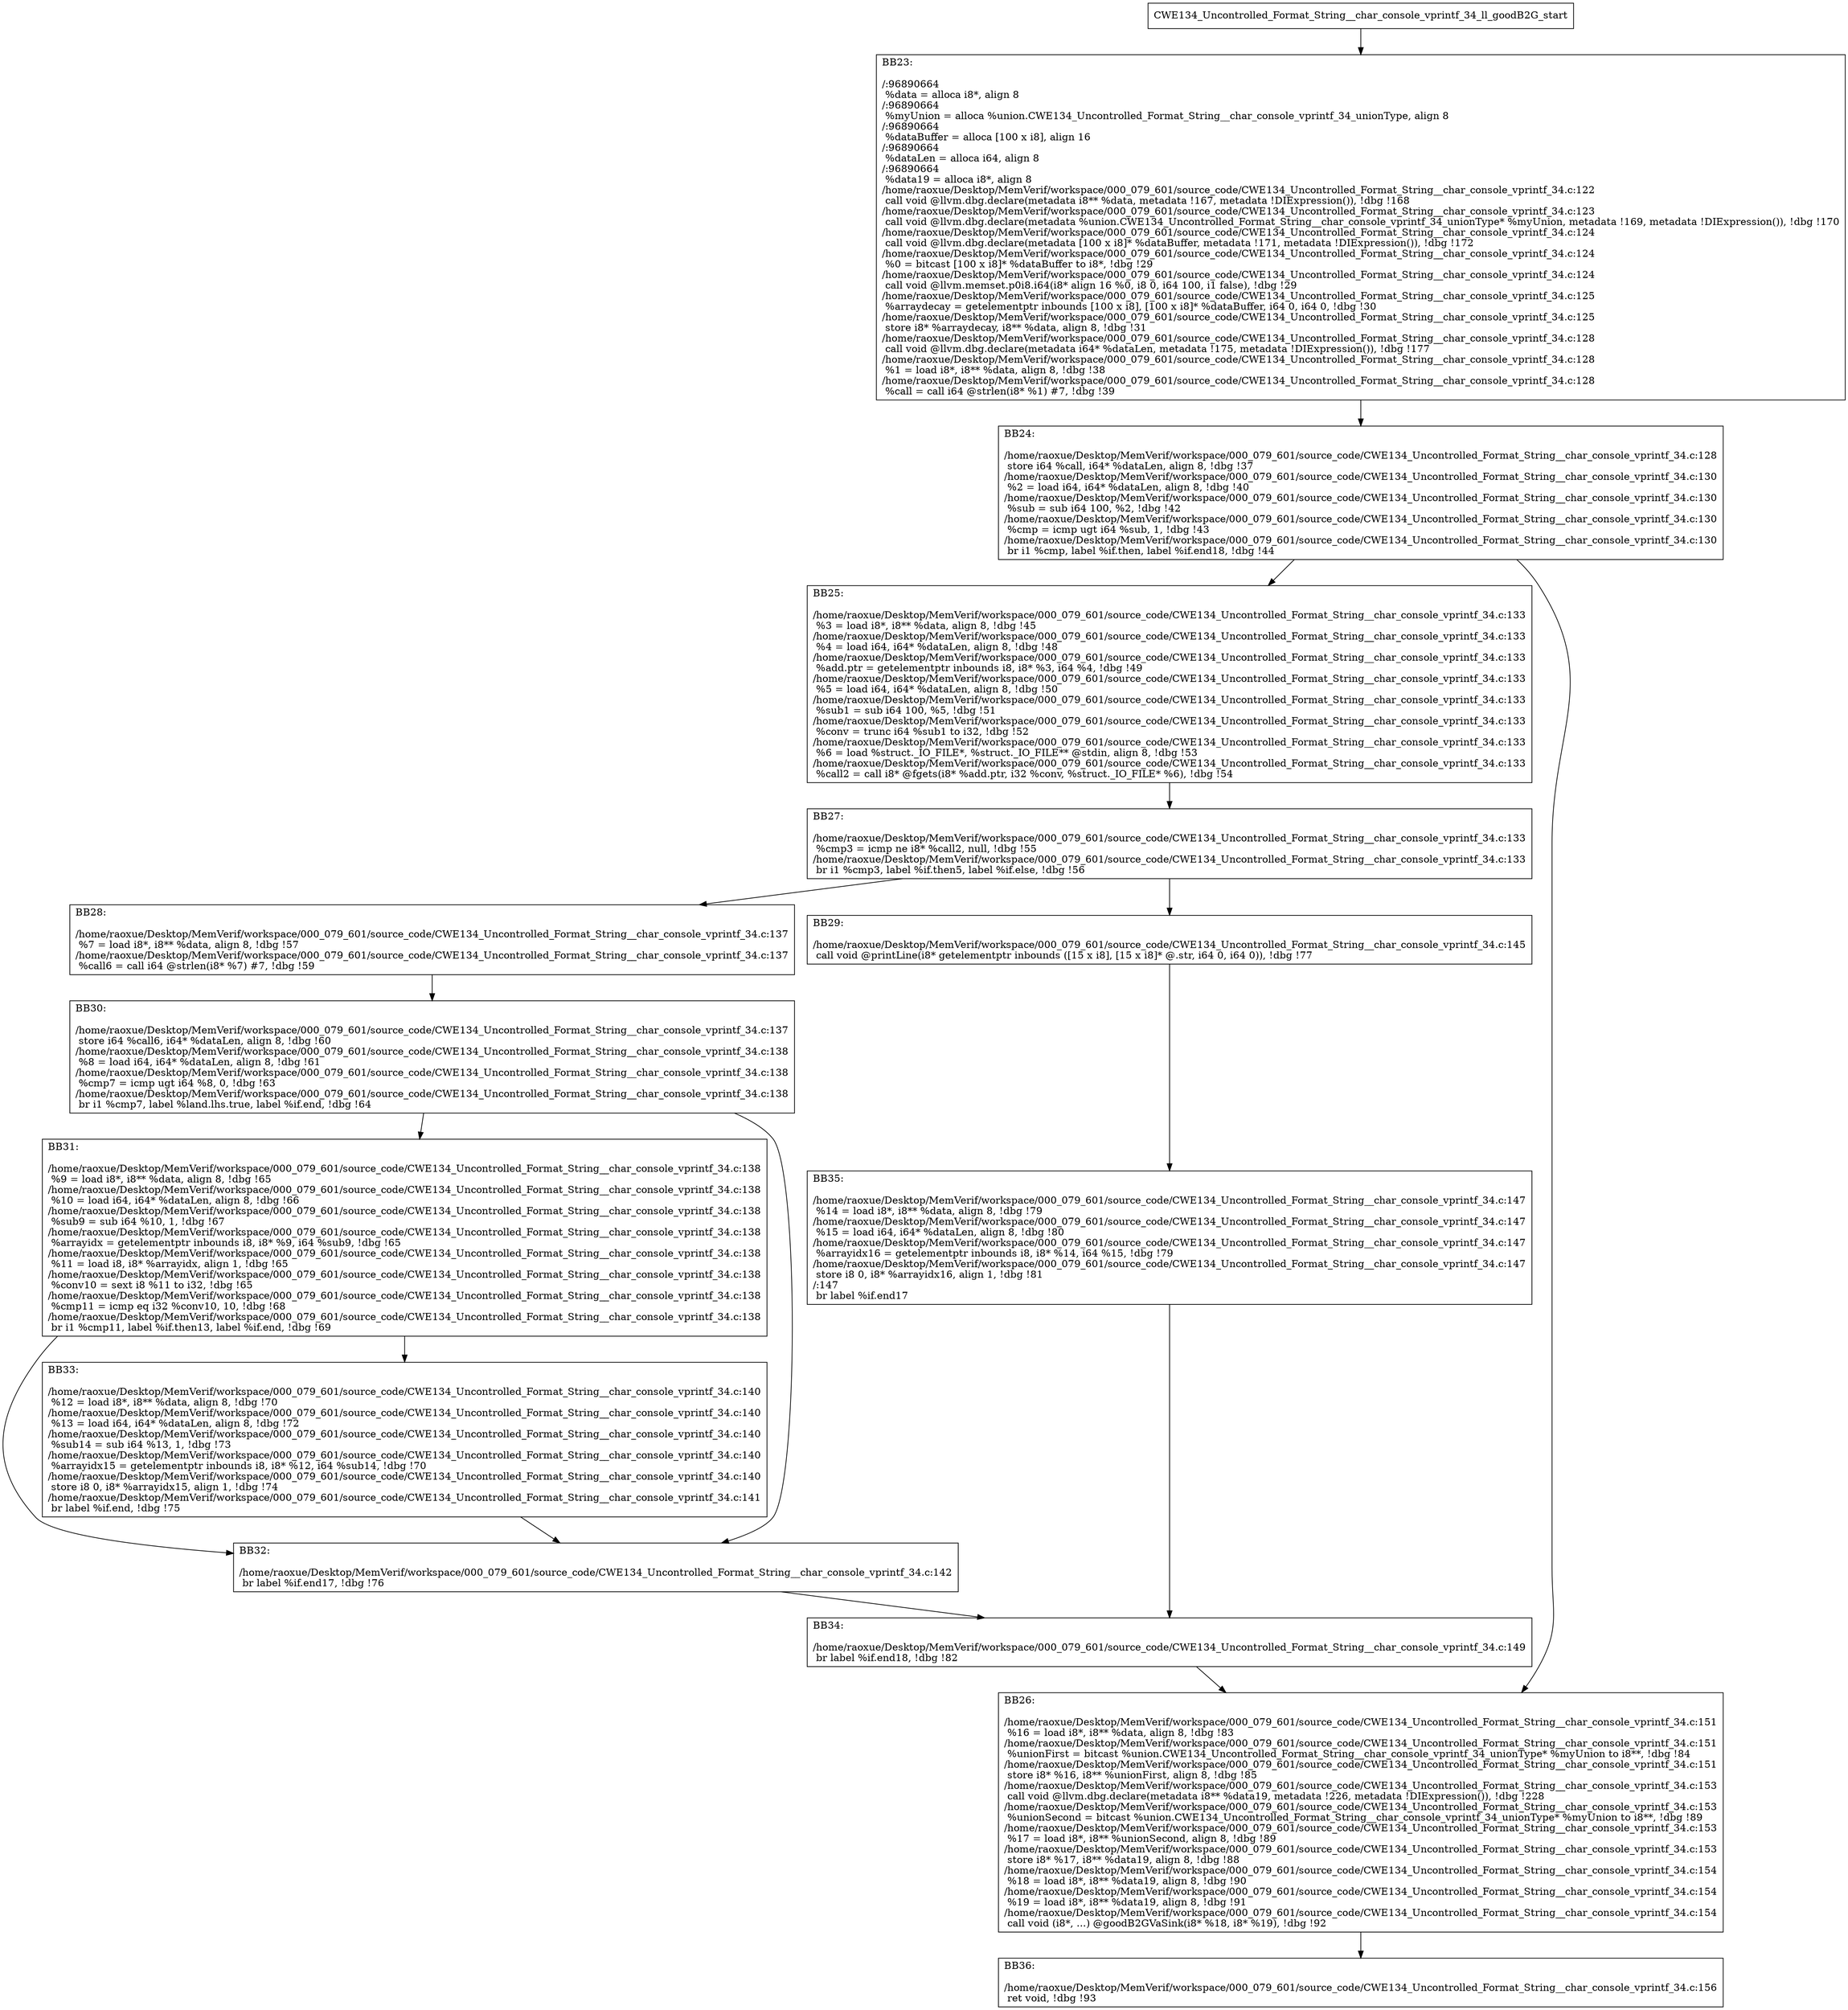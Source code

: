 digraph "CFG for'CWE134_Uncontrolled_Format_String__char_console_vprintf_34_ll_goodB2G' function" {
	BBCWE134_Uncontrolled_Format_String__char_console_vprintf_34_ll_goodB2G_start[shape=record,label="{CWE134_Uncontrolled_Format_String__char_console_vprintf_34_ll_goodB2G_start}"];
	BBCWE134_Uncontrolled_Format_String__char_console_vprintf_34_ll_goodB2G_start-> CWE134_Uncontrolled_Format_String__char_console_vprintf_34_ll_goodB2GBB23;
	CWE134_Uncontrolled_Format_String__char_console_vprintf_34_ll_goodB2GBB23 [shape=record, label="{BB23:\l\l/:96890664\l
  %data = alloca i8*, align 8\l
/:96890664\l
  %myUnion = alloca %union.CWE134_Uncontrolled_Format_String__char_console_vprintf_34_unionType, align 8\l
/:96890664\l
  %dataBuffer = alloca [100 x i8], align 16\l
/:96890664\l
  %dataLen = alloca i64, align 8\l
/:96890664\l
  %data19 = alloca i8*, align 8\l
/home/raoxue/Desktop/MemVerif/workspace/000_079_601/source_code/CWE134_Uncontrolled_Format_String__char_console_vprintf_34.c:122\l
  call void @llvm.dbg.declare(metadata i8** %data, metadata !167, metadata !DIExpression()), !dbg !168\l
/home/raoxue/Desktop/MemVerif/workspace/000_079_601/source_code/CWE134_Uncontrolled_Format_String__char_console_vprintf_34.c:123\l
  call void @llvm.dbg.declare(metadata %union.CWE134_Uncontrolled_Format_String__char_console_vprintf_34_unionType* %myUnion, metadata !169, metadata !DIExpression()), !dbg !170\l
/home/raoxue/Desktop/MemVerif/workspace/000_079_601/source_code/CWE134_Uncontrolled_Format_String__char_console_vprintf_34.c:124\l
  call void @llvm.dbg.declare(metadata [100 x i8]* %dataBuffer, metadata !171, metadata !DIExpression()), !dbg !172\l
/home/raoxue/Desktop/MemVerif/workspace/000_079_601/source_code/CWE134_Uncontrolled_Format_String__char_console_vprintf_34.c:124\l
  %0 = bitcast [100 x i8]* %dataBuffer to i8*, !dbg !29\l
/home/raoxue/Desktop/MemVerif/workspace/000_079_601/source_code/CWE134_Uncontrolled_Format_String__char_console_vprintf_34.c:124\l
  call void @llvm.memset.p0i8.i64(i8* align 16 %0, i8 0, i64 100, i1 false), !dbg !29\l
/home/raoxue/Desktop/MemVerif/workspace/000_079_601/source_code/CWE134_Uncontrolled_Format_String__char_console_vprintf_34.c:125\l
  %arraydecay = getelementptr inbounds [100 x i8], [100 x i8]* %dataBuffer, i64 0, i64 0, !dbg !30\l
/home/raoxue/Desktop/MemVerif/workspace/000_079_601/source_code/CWE134_Uncontrolled_Format_String__char_console_vprintf_34.c:125\l
  store i8* %arraydecay, i8** %data, align 8, !dbg !31\l
/home/raoxue/Desktop/MemVerif/workspace/000_079_601/source_code/CWE134_Uncontrolled_Format_String__char_console_vprintf_34.c:128\l
  call void @llvm.dbg.declare(metadata i64* %dataLen, metadata !175, metadata !DIExpression()), !dbg !177\l
/home/raoxue/Desktop/MemVerif/workspace/000_079_601/source_code/CWE134_Uncontrolled_Format_String__char_console_vprintf_34.c:128\l
  %1 = load i8*, i8** %data, align 8, !dbg !38\l
/home/raoxue/Desktop/MemVerif/workspace/000_079_601/source_code/CWE134_Uncontrolled_Format_String__char_console_vprintf_34.c:128\l
  %call = call i64 @strlen(i8* %1) #7, !dbg !39\l
}"];
	CWE134_Uncontrolled_Format_String__char_console_vprintf_34_ll_goodB2GBB23-> CWE134_Uncontrolled_Format_String__char_console_vprintf_34_ll_goodB2GBB24;
	CWE134_Uncontrolled_Format_String__char_console_vprintf_34_ll_goodB2GBB24 [shape=record, label="{BB24:\l\l/home/raoxue/Desktop/MemVerif/workspace/000_079_601/source_code/CWE134_Uncontrolled_Format_String__char_console_vprintf_34.c:128\l
  store i64 %call, i64* %dataLen, align 8, !dbg !37\l
/home/raoxue/Desktop/MemVerif/workspace/000_079_601/source_code/CWE134_Uncontrolled_Format_String__char_console_vprintf_34.c:130\l
  %2 = load i64, i64* %dataLen, align 8, !dbg !40\l
/home/raoxue/Desktop/MemVerif/workspace/000_079_601/source_code/CWE134_Uncontrolled_Format_String__char_console_vprintf_34.c:130\l
  %sub = sub i64 100, %2, !dbg !42\l
/home/raoxue/Desktop/MemVerif/workspace/000_079_601/source_code/CWE134_Uncontrolled_Format_String__char_console_vprintf_34.c:130\l
  %cmp = icmp ugt i64 %sub, 1, !dbg !43\l
/home/raoxue/Desktop/MemVerif/workspace/000_079_601/source_code/CWE134_Uncontrolled_Format_String__char_console_vprintf_34.c:130\l
  br i1 %cmp, label %if.then, label %if.end18, !dbg !44\l
}"];
	CWE134_Uncontrolled_Format_String__char_console_vprintf_34_ll_goodB2GBB24-> CWE134_Uncontrolled_Format_String__char_console_vprintf_34_ll_goodB2GBB25;
	CWE134_Uncontrolled_Format_String__char_console_vprintf_34_ll_goodB2GBB24-> CWE134_Uncontrolled_Format_String__char_console_vprintf_34_ll_goodB2GBB26;
	CWE134_Uncontrolled_Format_String__char_console_vprintf_34_ll_goodB2GBB25 [shape=record, label="{BB25:\l\l/home/raoxue/Desktop/MemVerif/workspace/000_079_601/source_code/CWE134_Uncontrolled_Format_String__char_console_vprintf_34.c:133\l
  %3 = load i8*, i8** %data, align 8, !dbg !45\l
/home/raoxue/Desktop/MemVerif/workspace/000_079_601/source_code/CWE134_Uncontrolled_Format_String__char_console_vprintf_34.c:133\l
  %4 = load i64, i64* %dataLen, align 8, !dbg !48\l
/home/raoxue/Desktop/MemVerif/workspace/000_079_601/source_code/CWE134_Uncontrolled_Format_String__char_console_vprintf_34.c:133\l
  %add.ptr = getelementptr inbounds i8, i8* %3, i64 %4, !dbg !49\l
/home/raoxue/Desktop/MemVerif/workspace/000_079_601/source_code/CWE134_Uncontrolled_Format_String__char_console_vprintf_34.c:133\l
  %5 = load i64, i64* %dataLen, align 8, !dbg !50\l
/home/raoxue/Desktop/MemVerif/workspace/000_079_601/source_code/CWE134_Uncontrolled_Format_String__char_console_vprintf_34.c:133\l
  %sub1 = sub i64 100, %5, !dbg !51\l
/home/raoxue/Desktop/MemVerif/workspace/000_079_601/source_code/CWE134_Uncontrolled_Format_String__char_console_vprintf_34.c:133\l
  %conv = trunc i64 %sub1 to i32, !dbg !52\l
/home/raoxue/Desktop/MemVerif/workspace/000_079_601/source_code/CWE134_Uncontrolled_Format_String__char_console_vprintf_34.c:133\l
  %6 = load %struct._IO_FILE*, %struct._IO_FILE** @stdin, align 8, !dbg !53\l
/home/raoxue/Desktop/MemVerif/workspace/000_079_601/source_code/CWE134_Uncontrolled_Format_String__char_console_vprintf_34.c:133\l
  %call2 = call i8* @fgets(i8* %add.ptr, i32 %conv, %struct._IO_FILE* %6), !dbg !54\l
}"];
	CWE134_Uncontrolled_Format_String__char_console_vprintf_34_ll_goodB2GBB25-> CWE134_Uncontrolled_Format_String__char_console_vprintf_34_ll_goodB2GBB27;
	CWE134_Uncontrolled_Format_String__char_console_vprintf_34_ll_goodB2GBB27 [shape=record, label="{BB27:\l\l/home/raoxue/Desktop/MemVerif/workspace/000_079_601/source_code/CWE134_Uncontrolled_Format_String__char_console_vprintf_34.c:133\l
  %cmp3 = icmp ne i8* %call2, null, !dbg !55\l
/home/raoxue/Desktop/MemVerif/workspace/000_079_601/source_code/CWE134_Uncontrolled_Format_String__char_console_vprintf_34.c:133\l
  br i1 %cmp3, label %if.then5, label %if.else, !dbg !56\l
}"];
	CWE134_Uncontrolled_Format_String__char_console_vprintf_34_ll_goodB2GBB27-> CWE134_Uncontrolled_Format_String__char_console_vprintf_34_ll_goodB2GBB28;
	CWE134_Uncontrolled_Format_String__char_console_vprintf_34_ll_goodB2GBB27-> CWE134_Uncontrolled_Format_String__char_console_vprintf_34_ll_goodB2GBB29;
	CWE134_Uncontrolled_Format_String__char_console_vprintf_34_ll_goodB2GBB28 [shape=record, label="{BB28:\l\l/home/raoxue/Desktop/MemVerif/workspace/000_079_601/source_code/CWE134_Uncontrolled_Format_String__char_console_vprintf_34.c:137\l
  %7 = load i8*, i8** %data, align 8, !dbg !57\l
/home/raoxue/Desktop/MemVerif/workspace/000_079_601/source_code/CWE134_Uncontrolled_Format_String__char_console_vprintf_34.c:137\l
  %call6 = call i64 @strlen(i8* %7) #7, !dbg !59\l
}"];
	CWE134_Uncontrolled_Format_String__char_console_vprintf_34_ll_goodB2GBB28-> CWE134_Uncontrolled_Format_String__char_console_vprintf_34_ll_goodB2GBB30;
	CWE134_Uncontrolled_Format_String__char_console_vprintf_34_ll_goodB2GBB30 [shape=record, label="{BB30:\l\l/home/raoxue/Desktop/MemVerif/workspace/000_079_601/source_code/CWE134_Uncontrolled_Format_String__char_console_vprintf_34.c:137\l
  store i64 %call6, i64* %dataLen, align 8, !dbg !60\l
/home/raoxue/Desktop/MemVerif/workspace/000_079_601/source_code/CWE134_Uncontrolled_Format_String__char_console_vprintf_34.c:138\l
  %8 = load i64, i64* %dataLen, align 8, !dbg !61\l
/home/raoxue/Desktop/MemVerif/workspace/000_079_601/source_code/CWE134_Uncontrolled_Format_String__char_console_vprintf_34.c:138\l
  %cmp7 = icmp ugt i64 %8, 0, !dbg !63\l
/home/raoxue/Desktop/MemVerif/workspace/000_079_601/source_code/CWE134_Uncontrolled_Format_String__char_console_vprintf_34.c:138\l
  br i1 %cmp7, label %land.lhs.true, label %if.end, !dbg !64\l
}"];
	CWE134_Uncontrolled_Format_String__char_console_vprintf_34_ll_goodB2GBB30-> CWE134_Uncontrolled_Format_String__char_console_vprintf_34_ll_goodB2GBB31;
	CWE134_Uncontrolled_Format_String__char_console_vprintf_34_ll_goodB2GBB30-> CWE134_Uncontrolled_Format_String__char_console_vprintf_34_ll_goodB2GBB32;
	CWE134_Uncontrolled_Format_String__char_console_vprintf_34_ll_goodB2GBB31 [shape=record, label="{BB31:\l\l/home/raoxue/Desktop/MemVerif/workspace/000_079_601/source_code/CWE134_Uncontrolled_Format_String__char_console_vprintf_34.c:138\l
  %9 = load i8*, i8** %data, align 8, !dbg !65\l
/home/raoxue/Desktop/MemVerif/workspace/000_079_601/source_code/CWE134_Uncontrolled_Format_String__char_console_vprintf_34.c:138\l
  %10 = load i64, i64* %dataLen, align 8, !dbg !66\l
/home/raoxue/Desktop/MemVerif/workspace/000_079_601/source_code/CWE134_Uncontrolled_Format_String__char_console_vprintf_34.c:138\l
  %sub9 = sub i64 %10, 1, !dbg !67\l
/home/raoxue/Desktop/MemVerif/workspace/000_079_601/source_code/CWE134_Uncontrolled_Format_String__char_console_vprintf_34.c:138\l
  %arrayidx = getelementptr inbounds i8, i8* %9, i64 %sub9, !dbg !65\l
/home/raoxue/Desktop/MemVerif/workspace/000_079_601/source_code/CWE134_Uncontrolled_Format_String__char_console_vprintf_34.c:138\l
  %11 = load i8, i8* %arrayidx, align 1, !dbg !65\l
/home/raoxue/Desktop/MemVerif/workspace/000_079_601/source_code/CWE134_Uncontrolled_Format_String__char_console_vprintf_34.c:138\l
  %conv10 = sext i8 %11 to i32, !dbg !65\l
/home/raoxue/Desktop/MemVerif/workspace/000_079_601/source_code/CWE134_Uncontrolled_Format_String__char_console_vprintf_34.c:138\l
  %cmp11 = icmp eq i32 %conv10, 10, !dbg !68\l
/home/raoxue/Desktop/MemVerif/workspace/000_079_601/source_code/CWE134_Uncontrolled_Format_String__char_console_vprintf_34.c:138\l
  br i1 %cmp11, label %if.then13, label %if.end, !dbg !69\l
}"];
	CWE134_Uncontrolled_Format_String__char_console_vprintf_34_ll_goodB2GBB31-> CWE134_Uncontrolled_Format_String__char_console_vprintf_34_ll_goodB2GBB33;
	CWE134_Uncontrolled_Format_String__char_console_vprintf_34_ll_goodB2GBB31-> CWE134_Uncontrolled_Format_String__char_console_vprintf_34_ll_goodB2GBB32;
	CWE134_Uncontrolled_Format_String__char_console_vprintf_34_ll_goodB2GBB33 [shape=record, label="{BB33:\l\l/home/raoxue/Desktop/MemVerif/workspace/000_079_601/source_code/CWE134_Uncontrolled_Format_String__char_console_vprintf_34.c:140\l
  %12 = load i8*, i8** %data, align 8, !dbg !70\l
/home/raoxue/Desktop/MemVerif/workspace/000_079_601/source_code/CWE134_Uncontrolled_Format_String__char_console_vprintf_34.c:140\l
  %13 = load i64, i64* %dataLen, align 8, !dbg !72\l
/home/raoxue/Desktop/MemVerif/workspace/000_079_601/source_code/CWE134_Uncontrolled_Format_String__char_console_vprintf_34.c:140\l
  %sub14 = sub i64 %13, 1, !dbg !73\l
/home/raoxue/Desktop/MemVerif/workspace/000_079_601/source_code/CWE134_Uncontrolled_Format_String__char_console_vprintf_34.c:140\l
  %arrayidx15 = getelementptr inbounds i8, i8* %12, i64 %sub14, !dbg !70\l
/home/raoxue/Desktop/MemVerif/workspace/000_079_601/source_code/CWE134_Uncontrolled_Format_String__char_console_vprintf_34.c:140\l
  store i8 0, i8* %arrayidx15, align 1, !dbg !74\l
/home/raoxue/Desktop/MemVerif/workspace/000_079_601/source_code/CWE134_Uncontrolled_Format_String__char_console_vprintf_34.c:141\l
  br label %if.end, !dbg !75\l
}"];
	CWE134_Uncontrolled_Format_String__char_console_vprintf_34_ll_goodB2GBB33-> CWE134_Uncontrolled_Format_String__char_console_vprintf_34_ll_goodB2GBB32;
	CWE134_Uncontrolled_Format_String__char_console_vprintf_34_ll_goodB2GBB32 [shape=record, label="{BB32:\l\l/home/raoxue/Desktop/MemVerif/workspace/000_079_601/source_code/CWE134_Uncontrolled_Format_String__char_console_vprintf_34.c:142\l
  br label %if.end17, !dbg !76\l
}"];
	CWE134_Uncontrolled_Format_String__char_console_vprintf_34_ll_goodB2GBB32-> CWE134_Uncontrolled_Format_String__char_console_vprintf_34_ll_goodB2GBB34;
	CWE134_Uncontrolled_Format_String__char_console_vprintf_34_ll_goodB2GBB29 [shape=record, label="{BB29:\l\l/home/raoxue/Desktop/MemVerif/workspace/000_079_601/source_code/CWE134_Uncontrolled_Format_String__char_console_vprintf_34.c:145\l
  call void @printLine(i8* getelementptr inbounds ([15 x i8], [15 x i8]* @.str, i64 0, i64 0)), !dbg !77\l
}"];
	CWE134_Uncontrolled_Format_String__char_console_vprintf_34_ll_goodB2GBB29-> CWE134_Uncontrolled_Format_String__char_console_vprintf_34_ll_goodB2GBB35;
	CWE134_Uncontrolled_Format_String__char_console_vprintf_34_ll_goodB2GBB35 [shape=record, label="{BB35:\l\l/home/raoxue/Desktop/MemVerif/workspace/000_079_601/source_code/CWE134_Uncontrolled_Format_String__char_console_vprintf_34.c:147\l
  %14 = load i8*, i8** %data, align 8, !dbg !79\l
/home/raoxue/Desktop/MemVerif/workspace/000_079_601/source_code/CWE134_Uncontrolled_Format_String__char_console_vprintf_34.c:147\l
  %15 = load i64, i64* %dataLen, align 8, !dbg !80\l
/home/raoxue/Desktop/MemVerif/workspace/000_079_601/source_code/CWE134_Uncontrolled_Format_String__char_console_vprintf_34.c:147\l
  %arrayidx16 = getelementptr inbounds i8, i8* %14, i64 %15, !dbg !79\l
/home/raoxue/Desktop/MemVerif/workspace/000_079_601/source_code/CWE134_Uncontrolled_Format_String__char_console_vprintf_34.c:147\l
  store i8 0, i8* %arrayidx16, align 1, !dbg !81\l
/:147\l
  br label %if.end17\l
}"];
	CWE134_Uncontrolled_Format_String__char_console_vprintf_34_ll_goodB2GBB35-> CWE134_Uncontrolled_Format_String__char_console_vprintf_34_ll_goodB2GBB34;
	CWE134_Uncontrolled_Format_String__char_console_vprintf_34_ll_goodB2GBB34 [shape=record, label="{BB34:\l\l/home/raoxue/Desktop/MemVerif/workspace/000_079_601/source_code/CWE134_Uncontrolled_Format_String__char_console_vprintf_34.c:149\l
  br label %if.end18, !dbg !82\l
}"];
	CWE134_Uncontrolled_Format_String__char_console_vprintf_34_ll_goodB2GBB34-> CWE134_Uncontrolled_Format_String__char_console_vprintf_34_ll_goodB2GBB26;
	CWE134_Uncontrolled_Format_String__char_console_vprintf_34_ll_goodB2GBB26 [shape=record, label="{BB26:\l\l/home/raoxue/Desktop/MemVerif/workspace/000_079_601/source_code/CWE134_Uncontrolled_Format_String__char_console_vprintf_34.c:151\l
  %16 = load i8*, i8** %data, align 8, !dbg !83\l
/home/raoxue/Desktop/MemVerif/workspace/000_079_601/source_code/CWE134_Uncontrolled_Format_String__char_console_vprintf_34.c:151\l
  %unionFirst = bitcast %union.CWE134_Uncontrolled_Format_String__char_console_vprintf_34_unionType* %myUnion to i8**, !dbg !84\l
/home/raoxue/Desktop/MemVerif/workspace/000_079_601/source_code/CWE134_Uncontrolled_Format_String__char_console_vprintf_34.c:151\l
  store i8* %16, i8** %unionFirst, align 8, !dbg !85\l
/home/raoxue/Desktop/MemVerif/workspace/000_079_601/source_code/CWE134_Uncontrolled_Format_String__char_console_vprintf_34.c:153\l
  call void @llvm.dbg.declare(metadata i8** %data19, metadata !226, metadata !DIExpression()), !dbg !228\l
/home/raoxue/Desktop/MemVerif/workspace/000_079_601/source_code/CWE134_Uncontrolled_Format_String__char_console_vprintf_34.c:153\l
  %unionSecond = bitcast %union.CWE134_Uncontrolled_Format_String__char_console_vprintf_34_unionType* %myUnion to i8**, !dbg !89\l
/home/raoxue/Desktop/MemVerif/workspace/000_079_601/source_code/CWE134_Uncontrolled_Format_String__char_console_vprintf_34.c:153\l
  %17 = load i8*, i8** %unionSecond, align 8, !dbg !89\l
/home/raoxue/Desktop/MemVerif/workspace/000_079_601/source_code/CWE134_Uncontrolled_Format_String__char_console_vprintf_34.c:153\l
  store i8* %17, i8** %data19, align 8, !dbg !88\l
/home/raoxue/Desktop/MemVerif/workspace/000_079_601/source_code/CWE134_Uncontrolled_Format_String__char_console_vprintf_34.c:154\l
  %18 = load i8*, i8** %data19, align 8, !dbg !90\l
/home/raoxue/Desktop/MemVerif/workspace/000_079_601/source_code/CWE134_Uncontrolled_Format_String__char_console_vprintf_34.c:154\l
  %19 = load i8*, i8** %data19, align 8, !dbg !91\l
/home/raoxue/Desktop/MemVerif/workspace/000_079_601/source_code/CWE134_Uncontrolled_Format_String__char_console_vprintf_34.c:154\l
  call void (i8*, ...) @goodB2GVaSink(i8* %18, i8* %19), !dbg !92\l
}"];
	CWE134_Uncontrolled_Format_String__char_console_vprintf_34_ll_goodB2GBB26-> CWE134_Uncontrolled_Format_String__char_console_vprintf_34_ll_goodB2GBB36;
	CWE134_Uncontrolled_Format_String__char_console_vprintf_34_ll_goodB2GBB36 [shape=record, label="{BB36:\l\l/home/raoxue/Desktop/MemVerif/workspace/000_079_601/source_code/CWE134_Uncontrolled_Format_String__char_console_vprintf_34.c:156\l
  ret void, !dbg !93\l
}"];
}
